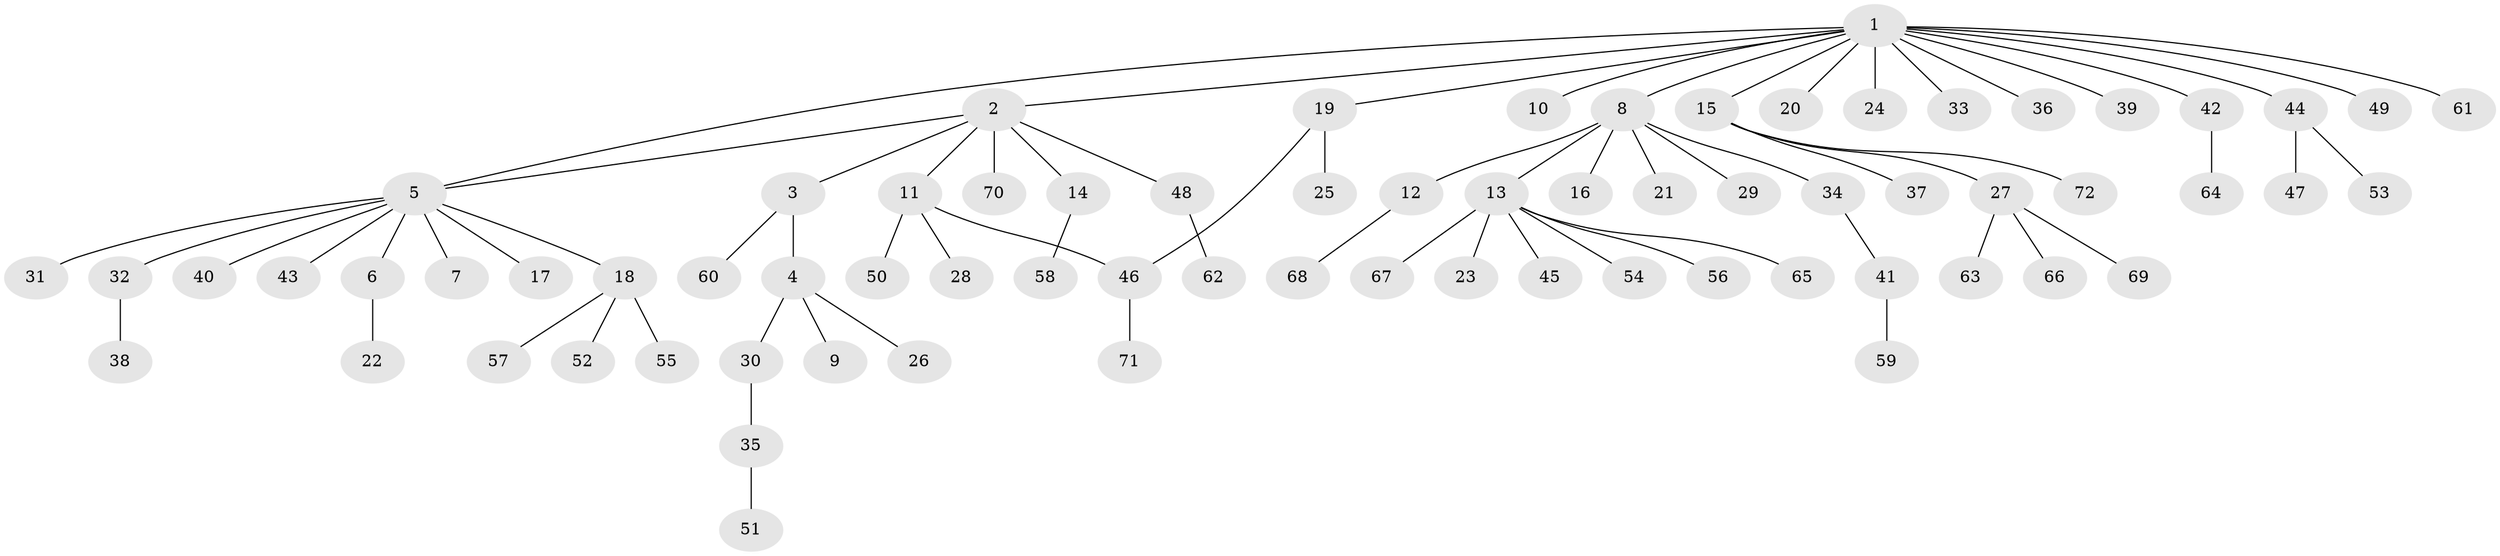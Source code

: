 // Generated by graph-tools (version 1.1) at 2025/11/02/27/25 16:11:13]
// undirected, 72 vertices, 73 edges
graph export_dot {
graph [start="1"]
  node [color=gray90,style=filled];
  1;
  2;
  3;
  4;
  5;
  6;
  7;
  8;
  9;
  10;
  11;
  12;
  13;
  14;
  15;
  16;
  17;
  18;
  19;
  20;
  21;
  22;
  23;
  24;
  25;
  26;
  27;
  28;
  29;
  30;
  31;
  32;
  33;
  34;
  35;
  36;
  37;
  38;
  39;
  40;
  41;
  42;
  43;
  44;
  45;
  46;
  47;
  48;
  49;
  50;
  51;
  52;
  53;
  54;
  55;
  56;
  57;
  58;
  59;
  60;
  61;
  62;
  63;
  64;
  65;
  66;
  67;
  68;
  69;
  70;
  71;
  72;
  1 -- 2;
  1 -- 5;
  1 -- 8;
  1 -- 10;
  1 -- 15;
  1 -- 19;
  1 -- 20;
  1 -- 24;
  1 -- 33;
  1 -- 36;
  1 -- 39;
  1 -- 42;
  1 -- 44;
  1 -- 49;
  1 -- 61;
  2 -- 3;
  2 -- 5;
  2 -- 11;
  2 -- 14;
  2 -- 48;
  2 -- 70;
  3 -- 4;
  3 -- 60;
  4 -- 9;
  4 -- 26;
  4 -- 30;
  5 -- 6;
  5 -- 7;
  5 -- 17;
  5 -- 18;
  5 -- 31;
  5 -- 32;
  5 -- 40;
  5 -- 43;
  6 -- 22;
  8 -- 12;
  8 -- 13;
  8 -- 16;
  8 -- 21;
  8 -- 29;
  8 -- 34;
  11 -- 28;
  11 -- 46;
  11 -- 50;
  12 -- 68;
  13 -- 23;
  13 -- 45;
  13 -- 54;
  13 -- 56;
  13 -- 65;
  13 -- 67;
  14 -- 58;
  15 -- 27;
  15 -- 37;
  15 -- 72;
  18 -- 52;
  18 -- 55;
  18 -- 57;
  19 -- 25;
  19 -- 46;
  27 -- 63;
  27 -- 66;
  27 -- 69;
  30 -- 35;
  32 -- 38;
  34 -- 41;
  35 -- 51;
  41 -- 59;
  42 -- 64;
  44 -- 47;
  44 -- 53;
  46 -- 71;
  48 -- 62;
}
